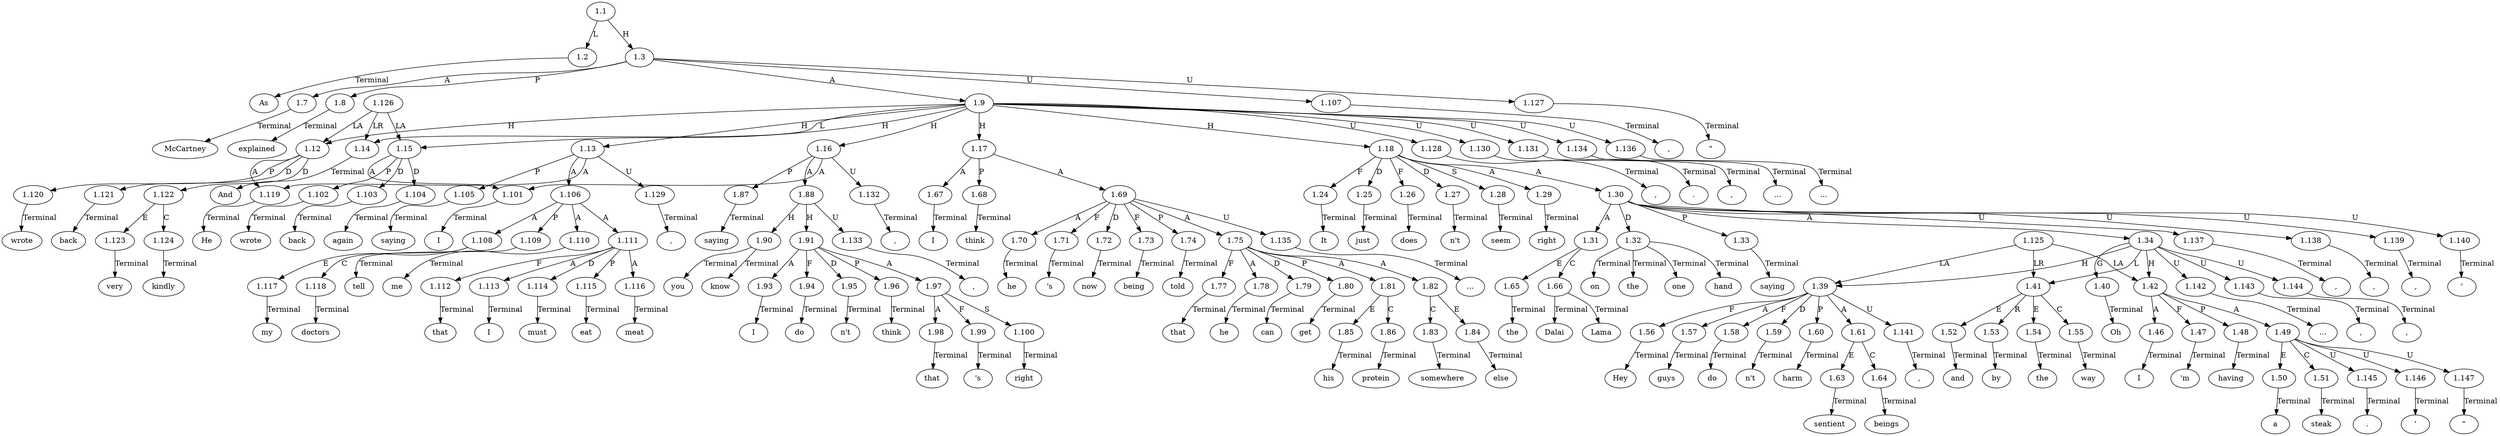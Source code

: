 // Graph
digraph {
	0.1 [label=As ordering=out]
	0.10 [label=kindly ordering=out]
	0.100 [label="'" ordering=out]
	0.101 [label="\"" ordering=out]
	0.11 [label="," ordering=out]
	0.12 [label=saying ordering=out]
	0.13 [label="," ordering=out]
	0.14 [label=my ordering=out]
	0.15 [label=doctors ordering=out]
	0.16 [label=tell ordering=out]
	0.17 [label=me ordering=out]
	0.18 [label=that ordering=out]
	0.19 [label=I ordering=out]
	0.2 [label=McCartney ordering=out]
	0.20 [label=must ordering=out]
	0.21 [label=eat ordering=out]
	0.22 [label=meat ordering=out]
	0.23 [label="." ordering=out]
	0.24 [label=And ordering=out]
	0.25 [label=I ordering=out]
	0.26 [label=wrote ordering=out]
	0.27 [label=back ordering=out]
	0.28 [label=again ordering=out]
	0.29 [label="," ordering=out]
	0.3 [label=explained ordering=out]
	0.30 [label=saying ordering=out]
	0.31 [label="," ordering=out]
	0.32 [label=you ordering=out]
	0.33 [label=know ordering=out]
	0.34 [label="," ordering=out]
	0.35 [label=I ordering=out]
	0.36 [label=do ordering=out]
	0.37 [label="n't" ordering=out]
	0.38 [label=think ordering=out]
	0.39 [label=that ordering=out]
	0.4 [label="," ordering=out]
	0.40 [label="'s" ordering=out]
	0.41 [label=right ordering=out]
	0.42 [label="..." ordering=out]
	0.43 [label=I ordering=out]
	0.44 [label=think ordering=out]
	0.45 [label=he ordering=out]
	0.46 [label="'s" ordering=out]
	0.47 [label=now ordering=out]
	0.48 [label=being ordering=out]
	0.49 [label=told ordering=out]
	0.5 [label="\"" ordering=out]
	0.50 [label="..." ordering=out]
	0.51 [label=that ordering=out]
	0.52 [label=he ordering=out]
	0.53 [label=can ordering=out]
	0.54 [label=get ordering=out]
	0.55 [label=his ordering=out]
	0.56 [label=protein ordering=out]
	0.57 [label=somewhere ordering=out]
	0.58 [label=else ordering=out]
	0.59 [label="..." ordering=out]
	0.6 [label=He ordering=out]
	0.60 [label=It ordering=out]
	0.61 [label=just ordering=out]
	0.62 [label=does ordering=out]
	0.63 [label="n't" ordering=out]
	0.64 [label=seem ordering=out]
	0.65 [label=right ordering=out]
	0.66 [label=the ordering=out]
	0.67 [label=Dalai ordering=out]
	0.68 [label=Lama ordering=out]
	0.69 [label="," ordering=out]
	0.7 [label=wrote ordering=out]
	0.70 [label=on ordering=out]
	0.71 [label=the ordering=out]
	0.72 [label=one ordering=out]
	0.73 [label=hand ordering=out]
	0.74 [label="," ordering=out]
	0.75 [label=saying ordering=out]
	0.76 [label="," ordering=out]
	0.77 [label="'" ordering=out]
	0.78 [label=Hey ordering=out]
	0.79 [label=guys ordering=out]
	0.8 [label=back ordering=out]
	0.80 [label="," ordering=out]
	0.81 [label=do ordering=out]
	0.82 [label="n't" ordering=out]
	0.83 [label=harm ordering=out]
	0.84 [label=sentient ordering=out]
	0.85 [label=beings ordering=out]
	0.86 [label="..." ordering=out]
	0.87 [label=Oh ordering=out]
	0.88 [label="," ordering=out]
	0.89 [label=and ordering=out]
	0.9 [label=very ordering=out]
	0.90 [label=by ordering=out]
	0.91 [label=the ordering=out]
	0.92 [label=way ordering=out]
	0.93 [label="," ordering=out]
	0.94 [label=I ordering=out]
	0.95 [label="'m" ordering=out]
	0.96 [label=having ordering=out]
	0.97 [label=a ordering=out]
	0.98 [label=steak ordering=out]
	0.99 [label="." ordering=out]
	1.1 [label=1.1 ordering=out]
	1.2 [label=1.2 ordering=out]
	1.3 [label=1.3 ordering=out]
	1.7 [label=1.7 ordering=out]
	1.8 [label=1.8 ordering=out]
	1.9 [label=1.9 ordering=out]
	1.12 [label=1.12 ordering=out]
	1.13 [label=1.13 ordering=out]
	1.14 [label=1.14 ordering=out]
	1.15 [label=1.15 ordering=out]
	1.16 [label=1.16 ordering=out]
	1.17 [label=1.17 ordering=out]
	1.18 [label=1.18 ordering=out]
	1.24 [label=1.24 ordering=out]
	1.25 [label=1.25 ordering=out]
	1.26 [label=1.26 ordering=out]
	1.27 [label=1.27 ordering=out]
	1.28 [label=1.28 ordering=out]
	1.29 [label=1.29 ordering=out]
	1.30 [label=1.30 ordering=out]
	1.31 [label=1.31 ordering=out]
	1.32 [label=1.32 ordering=out]
	1.33 [label=1.33 ordering=out]
	1.34 [label=1.34 ordering=out]
	1.39 [label=1.39 ordering=out]
	1.40 [label=1.40 ordering=out]
	1.41 [label=1.41 ordering=out]
	1.42 [label=1.42 ordering=out]
	1.46 [label=1.46 ordering=out]
	1.47 [label=1.47 ordering=out]
	1.48 [label=1.48 ordering=out]
	1.49 [label=1.49 ordering=out]
	1.50 [label=1.50 ordering=out]
	1.51 [label=1.51 ordering=out]
	1.52 [label=1.52 ordering=out]
	1.53 [label=1.53 ordering=out]
	1.54 [label=1.54 ordering=out]
	1.55 [label=1.55 ordering=out]
	1.56 [label=1.56 ordering=out]
	1.57 [label=1.57 ordering=out]
	1.58 [label=1.58 ordering=out]
	1.59 [label=1.59 ordering=out]
	1.60 [label=1.60 ordering=out]
	1.61 [label=1.61 ordering=out]
	1.63 [label=1.63 ordering=out]
	1.64 [label=1.64 ordering=out]
	1.65 [label=1.65 ordering=out]
	1.66 [label=1.66 ordering=out]
	1.67 [label=1.67 ordering=out]
	1.68 [label=1.68 ordering=out]
	1.69 [label=1.69 ordering=out]
	1.70 [label=1.70 ordering=out]
	1.71 [label=1.71 ordering=out]
	1.72 [label=1.72 ordering=out]
	1.73 [label=1.73 ordering=out]
	1.74 [label=1.74 ordering=out]
	1.75 [label=1.75 ordering=out]
	1.77 [label=1.77 ordering=out]
	1.78 [label=1.78 ordering=out]
	1.79 [label=1.79 ordering=out]
	1.80 [label=1.80 ordering=out]
	1.81 [label=1.81 ordering=out]
	1.82 [label=1.82 ordering=out]
	1.83 [label=1.83 ordering=out]
	1.84 [label=1.84 ordering=out]
	1.85 [label=1.85 ordering=out]
	1.86 [label=1.86 ordering=out]
	1.87 [label=1.87 ordering=out]
	1.88 [label=1.88 ordering=out]
	1.90 [label=1.90 ordering=out]
	1.91 [label=1.91 ordering=out]
	1.93 [label=1.93 ordering=out]
	1.94 [label=1.94 ordering=out]
	1.95 [label=1.95 ordering=out]
	1.96 [label=1.96 ordering=out]
	1.97 [label=1.97 ordering=out]
	1.98 [label=1.98 ordering=out]
	1.99 [label=1.99 ordering=out]
	1.100 [label=1.100 ordering=out]
	1.101 [label=1.101 ordering=out]
	1.102 [label=1.102 ordering=out]
	1.103 [label=1.103 ordering=out]
	1.104 [label=1.104 ordering=out]
	1.105 [label=1.105 ordering=out]
	1.106 [label=1.106 ordering=out]
	1.107 [label=1.107 ordering=out]
	1.108 [label=1.108 ordering=out]
	1.109 [label=1.109 ordering=out]
	1.110 [label=1.110 ordering=out]
	1.111 [label=1.111 ordering=out]
	1.112 [label=1.112 ordering=out]
	1.113 [label=1.113 ordering=out]
	1.114 [label=1.114 ordering=out]
	1.115 [label=1.115 ordering=out]
	1.116 [label=1.116 ordering=out]
	1.117 [label=1.117 ordering=out]
	1.118 [label=1.118 ordering=out]
	1.119 [label=1.119 ordering=out]
	1.120 [label=1.120 ordering=out]
	1.121 [label=1.121 ordering=out]
	1.122 [label=1.122 ordering=out]
	1.123 [label=1.123 ordering=out]
	1.124 [label=1.124 ordering=out]
	1.125 [label=1.125 ordering=out]
	1.126 [label=1.126 ordering=out]
	1.127 [label=1.127 ordering=out]
	1.128 [label=1.128 ordering=out]
	1.129 [label=1.129 ordering=out]
	1.130 [label=1.130 ordering=out]
	1.131 [label=1.131 ordering=out]
	1.132 [label=1.132 ordering=out]
	1.133 [label=1.133 ordering=out]
	1.134 [label=1.134 ordering=out]
	1.135 [label=1.135 ordering=out]
	1.136 [label=1.136 ordering=out]
	1.137 [label=1.137 ordering=out]
	1.138 [label=1.138 ordering=out]
	1.139 [label=1.139 ordering=out]
	1.140 [label=1.140 ordering=out]
	1.141 [label=1.141 ordering=out]
	1.142 [label=1.142 ordering=out]
	1.143 [label=1.143 ordering=out]
	1.144 [label=1.144 ordering=out]
	1.145 [label=1.145 ordering=out]
	1.146 [label=1.146 ordering=out]
	1.147 [label=1.147 ordering=out]
	1.1 -> 1.2 [label=L ordering=out]
	1.1 -> 1.3 [label=H ordering=out]
	1.2 -> 0.1 [label=Terminal ordering=out]
	1.3 -> 1.7 [label=A ordering=out]
	1.3 -> 1.8 [label=P ordering=out]
	1.3 -> 1.9 [label=A ordering=out]
	1.3 -> 1.107 [label=U ordering=out]
	1.3 -> 1.127 [label=U ordering=out]
	1.7 -> 0.2 [label=Terminal ordering=out]
	1.8 -> 0.3 [label=Terminal ordering=out]
	1.9 -> 1.12 [label=H ordering=out]
	1.9 -> 1.13 [label=H ordering=out]
	1.9 -> 1.14 [label=L ordering=out]
	1.9 -> 1.15 [label=H ordering=out]
	1.9 -> 1.16 [label=H ordering=out]
	1.9 -> 1.17 [label=H ordering=out]
	1.9 -> 1.18 [label=H ordering=out]
	1.9 -> 1.128 [label=U ordering=out]
	1.9 -> 1.130 [label=U ordering=out]
	1.9 -> 1.131 [label=U ordering=out]
	1.9 -> 1.134 [label=U ordering=out]
	1.9 -> 1.136 [label=U ordering=out]
	1.12 -> 1.119 [label=A ordering=out]
	1.12 -> 1.120 [label=P ordering=out]
	1.12 -> 1.121 [label=D ordering=out]
	1.12 -> 1.122 [label=D ordering=out]
	1.13 -> 1.105 [label=P ordering=out]
	1.13 -> 1.106 [label=A ordering=out]
	1.13 -> 1.119 [label=A ordering=out]
	1.13 -> 1.129 [label=U ordering=out]
	1.14 -> 0.24 [label=Terminal ordering=out]
	1.15 -> 1.101 [label=A ordering=out]
	1.15 -> 1.102 [label=P ordering=out]
	1.15 -> 1.103 [label=D ordering=out]
	1.15 -> 1.104 [label=D ordering=out]
	1.16 -> 1.87 [label=P ordering=out]
	1.16 -> 1.88 [label=A ordering=out]
	1.16 -> 1.101 [label=A ordering=out]
	1.16 -> 1.132 [label=U ordering=out]
	1.17 -> 1.67 [label=A ordering=out]
	1.17 -> 1.68 [label=P ordering=out]
	1.17 -> 1.69 [label=A ordering=out]
	1.18 -> 1.24 [label=F ordering=out]
	1.18 -> 1.25 [label=D ordering=out]
	1.18 -> 1.26 [label=F ordering=out]
	1.18 -> 1.27 [label=D ordering=out]
	1.18 -> 1.28 [label=S ordering=out]
	1.18 -> 1.29 [label=A ordering=out]
	1.18 -> 1.30 [label=A ordering=out]
	1.24 -> 0.60 [label=Terminal ordering=out]
	1.25 -> 0.61 [label=Terminal ordering=out]
	1.26 -> 0.62 [label=Terminal ordering=out]
	1.27 -> 0.63 [label=Terminal ordering=out]
	1.28 -> 0.64 [label=Terminal ordering=out]
	1.29 -> 0.65 [label=Terminal ordering=out]
	1.30 -> 1.31 [label=A ordering=out]
	1.30 -> 1.32 [label=D ordering=out]
	1.30 -> 1.33 [label=P ordering=out]
	1.30 -> 1.34 [label=A ordering=out]
	1.30 -> 1.137 [label=U ordering=out]
	1.30 -> 1.138 [label=U ordering=out]
	1.30 -> 1.139 [label=U ordering=out]
	1.30 -> 1.140 [label=U ordering=out]
	1.31 -> 1.65 [label=E ordering=out]
	1.31 -> 1.66 [label=C ordering=out]
	1.32 -> 0.70 [label=Terminal ordering=out]
	1.32 -> 0.71 [label=Terminal ordering=out]
	1.32 -> 0.72 [label=Terminal ordering=out]
	1.32 -> 0.73 [label=Terminal ordering=out]
	1.33 -> 0.75 [label=Terminal ordering=out]
	1.34 -> 1.39 [label=H ordering=out]
	1.34 -> 1.40 [label=G ordering=out]
	1.34 -> 1.41 [label=L ordering=out]
	1.34 -> 1.42 [label=H ordering=out]
	1.34 -> 1.142 [label=U ordering=out]
	1.34 -> 1.143 [label=U ordering=out]
	1.34 -> 1.144 [label=U ordering=out]
	1.39 -> 1.56 [label=F ordering=out]
	1.39 -> 1.57 [label=A ordering=out]
	1.39 -> 1.58 [label=F ordering=out]
	1.39 -> 1.59 [label=D ordering=out]
	1.39 -> 1.60 [label=P ordering=out]
	1.39 -> 1.61 [label=A ordering=out]
	1.39 -> 1.141 [label=U ordering=out]
	1.40 -> 0.87 [label=Terminal ordering=out]
	1.41 -> 1.52 [label=E ordering=out]
	1.41 -> 1.53 [label=R ordering=out]
	1.41 -> 1.54 [label=E ordering=out]
	1.41 -> 1.55 [label=C ordering=out]
	1.42 -> 1.46 [label=A ordering=out]
	1.42 -> 1.47 [label=F ordering=out]
	1.42 -> 1.48 [label=P ordering=out]
	1.42 -> 1.49 [label=A ordering=out]
	1.46 -> 0.94 [label=Terminal ordering=out]
	1.47 -> 0.95 [label=Terminal ordering=out]
	1.48 -> 0.96 [label=Terminal ordering=out]
	1.49 -> 1.50 [label=E ordering=out]
	1.49 -> 1.51 [label=C ordering=out]
	1.49 -> 1.145 [label=U ordering=out]
	1.49 -> 1.146 [label=U ordering=out]
	1.49 -> 1.147 [label=U ordering=out]
	1.50 -> 0.97 [label=Terminal ordering=out]
	1.51 -> 0.98 [label=Terminal ordering=out]
	1.52 -> 0.89 [label=Terminal ordering=out]
	1.53 -> 0.90 [label=Terminal ordering=out]
	1.54 -> 0.91 [label=Terminal ordering=out]
	1.55 -> 0.92 [label=Terminal ordering=out]
	1.56 -> 0.78 [label=Terminal ordering=out]
	1.57 -> 0.79 [label=Terminal ordering=out]
	1.58 -> 0.81 [label=Terminal ordering=out]
	1.59 -> 0.82 [label=Terminal ordering=out]
	1.60 -> 0.83 [label=Terminal ordering=out]
	1.61 -> 1.63 [label=E ordering=out]
	1.61 -> 1.64 [label=C ordering=out]
	1.63 -> 0.84 [label=Terminal ordering=out]
	1.64 -> 0.85 [label=Terminal ordering=out]
	1.65 -> 0.66 [label=Terminal ordering=out]
	1.66 -> 0.67 [label=Terminal ordering=out]
	1.66 -> 0.68 [label=Terminal ordering=out]
	1.67 -> 0.43 [label=Terminal ordering=out]
	1.68 -> 0.44 [label=Terminal ordering=out]
	1.69 -> 1.70 [label=A ordering=out]
	1.69 -> 1.71 [label=F ordering=out]
	1.69 -> 1.72 [label=D ordering=out]
	1.69 -> 1.73 [label=F ordering=out]
	1.69 -> 1.74 [label=P ordering=out]
	1.69 -> 1.75 [label=A ordering=out]
	1.69 -> 1.135 [label=U ordering=out]
	1.70 -> 0.45 [label=Terminal ordering=out]
	1.71 -> 0.46 [label=Terminal ordering=out]
	1.72 -> 0.47 [label=Terminal ordering=out]
	1.73 -> 0.48 [label=Terminal ordering=out]
	1.74 -> 0.49 [label=Terminal ordering=out]
	1.75 -> 1.77 [label=F ordering=out]
	1.75 -> 1.78 [label=A ordering=out]
	1.75 -> 1.79 [label=D ordering=out]
	1.75 -> 1.80 [label=P ordering=out]
	1.75 -> 1.81 [label=A ordering=out]
	1.75 -> 1.82 [label=A ordering=out]
	1.77 -> 0.51 [label=Terminal ordering=out]
	1.78 -> 0.52 [label=Terminal ordering=out]
	1.79 -> 0.53 [label=Terminal ordering=out]
	1.80 -> 0.54 [label=Terminal ordering=out]
	1.81 -> 1.85 [label=E ordering=out]
	1.81 -> 1.86 [label=C ordering=out]
	1.82 -> 1.83 [label=C ordering=out]
	1.82 -> 1.84 [label=E ordering=out]
	1.83 -> 0.57 [label=Terminal ordering=out]
	1.84 -> 0.58 [label=Terminal ordering=out]
	1.85 -> 0.55 [label=Terminal ordering=out]
	1.86 -> 0.56 [label=Terminal ordering=out]
	1.87 -> 0.30 [label=Terminal ordering=out]
	1.88 -> 1.90 [label=H ordering=out]
	1.88 -> 1.91 [label=H ordering=out]
	1.88 -> 1.133 [label=U ordering=out]
	1.90 -> 0.32 [label=Terminal ordering=out]
	1.90 -> 0.33 [label=Terminal ordering=out]
	1.91 -> 1.93 [label=A ordering=out]
	1.91 -> 1.94 [label=F ordering=out]
	1.91 -> 1.95 [label=D ordering=out]
	1.91 -> 1.96 [label=P ordering=out]
	1.91 -> 1.97 [label=A ordering=out]
	1.93 -> 0.35 [label=Terminal ordering=out]
	1.94 -> 0.36 [label=Terminal ordering=out]
	1.95 -> 0.37 [label=Terminal ordering=out]
	1.96 -> 0.38 [label=Terminal ordering=out]
	1.97 -> 1.98 [label=A ordering=out]
	1.97 -> 1.99 [label=F ordering=out]
	1.97 -> 1.100 [label=S ordering=out]
	1.98 -> 0.39 [label=Terminal ordering=out]
	1.99 -> 0.40 [label=Terminal ordering=out]
	1.100 -> 0.41 [label=Terminal ordering=out]
	1.101 -> 0.25 [label=Terminal ordering=out]
	1.102 -> 0.26 [label=Terminal ordering=out]
	1.103 -> 0.27 [label=Terminal ordering=out]
	1.104 -> 0.28 [label=Terminal ordering=out]
	1.105 -> 0.12 [label=Terminal ordering=out]
	1.106 -> 1.108 [label=A ordering=out]
	1.106 -> 1.109 [label=P ordering=out]
	1.106 -> 1.110 [label=A ordering=out]
	1.106 -> 1.111 [label=A ordering=out]
	1.107 -> 0.4 [label=Terminal ordering=out]
	1.108 -> 1.117 [label=E ordering=out]
	1.108 -> 1.118 [label=C ordering=out]
	1.109 -> 0.16 [label=Terminal ordering=out]
	1.110 -> 0.17 [label=Terminal ordering=out]
	1.111 -> 1.112 [label=F ordering=out]
	1.111 -> 1.113 [label=A ordering=out]
	1.111 -> 1.114 [label=D ordering=out]
	1.111 -> 1.115 [label=P ordering=out]
	1.111 -> 1.116 [label=A ordering=out]
	1.112 -> 0.18 [label=Terminal ordering=out]
	1.113 -> 0.19 [label=Terminal ordering=out]
	1.114 -> 0.20 [label=Terminal ordering=out]
	1.115 -> 0.21 [label=Terminal ordering=out]
	1.116 -> 0.22 [label=Terminal ordering=out]
	1.117 -> 0.14 [label=Terminal ordering=out]
	1.118 -> 0.15 [label=Terminal ordering=out]
	1.119 -> 0.6 [label=Terminal ordering=out]
	1.120 -> 0.7 [label=Terminal ordering=out]
	1.121 -> 0.8 [label=Terminal ordering=out]
	1.122 -> 1.123 [label=E ordering=out]
	1.122 -> 1.124 [label=C ordering=out]
	1.123 -> 0.9 [label=Terminal ordering=out]
	1.124 -> 0.10 [label=Terminal ordering=out]
	1.125 -> 1.39 [label=LA ordering=out]
	1.125 -> 1.41 [label=LR ordering=out]
	1.125 -> 1.42 [label=LA ordering=out]
	1.126 -> 1.12 [label=LA ordering=out]
	1.126 -> 1.14 [label=LR ordering=out]
	1.126 -> 1.15 [label=LA ordering=out]
	1.127 -> 0.5 [label=Terminal ordering=out]
	1.128 -> 0.11 [label=Terminal ordering=out]
	1.129 -> 0.13 [label=Terminal ordering=out]
	1.130 -> 0.23 [label=Terminal ordering=out]
	1.131 -> 0.29 [label=Terminal ordering=out]
	1.132 -> 0.31 [label=Terminal ordering=out]
	1.133 -> 0.34 [label=Terminal ordering=out]
	1.134 -> 0.42 [label=Terminal ordering=out]
	1.135 -> 0.50 [label=Terminal ordering=out]
	1.136 -> 0.59 [label=Terminal ordering=out]
	1.137 -> 0.69 [label=Terminal ordering=out]
	1.138 -> 0.74 [label=Terminal ordering=out]
	1.139 -> 0.76 [label=Terminal ordering=out]
	1.140 -> 0.77 [label=Terminal ordering=out]
	1.141 -> 0.80 [label=Terminal ordering=out]
	1.142 -> 0.86 [label=Terminal ordering=out]
	1.143 -> 0.88 [label=Terminal ordering=out]
	1.144 -> 0.93 [label=Terminal ordering=out]
	1.145 -> 0.99 [label=Terminal ordering=out]
	1.146 -> 0.100 [label=Terminal ordering=out]
	1.147 -> 0.101 [label=Terminal ordering=out]
}
